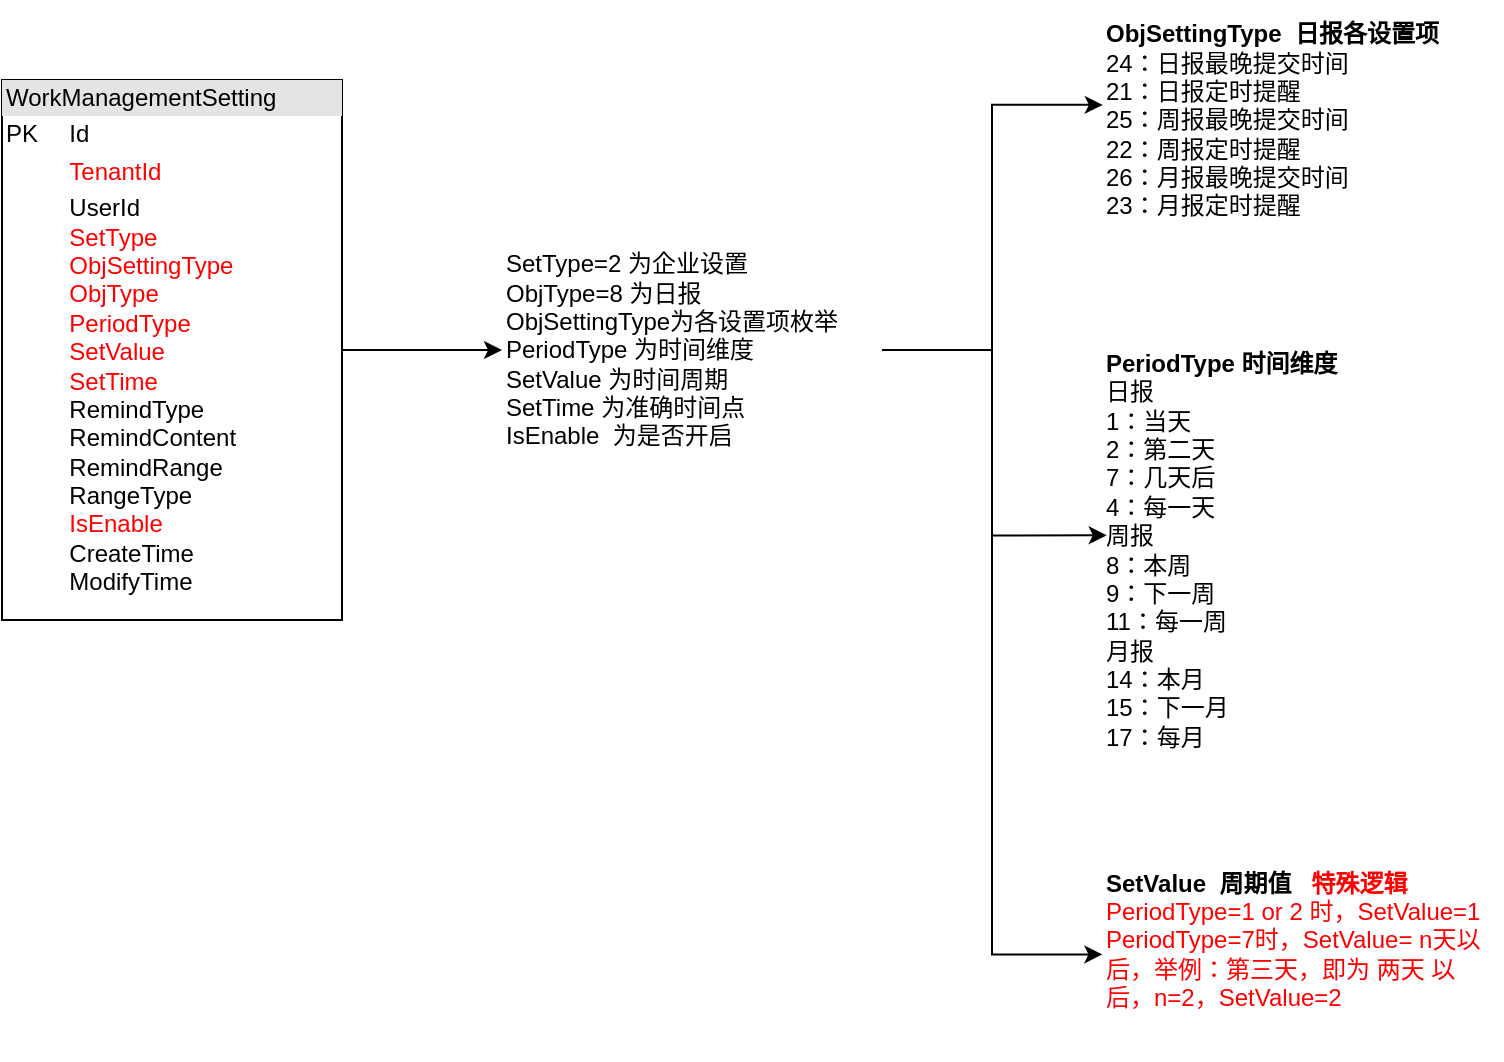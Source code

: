 <mxfile version="24.7.17">
  <diagram name="第 1 页" id="shWuY2HUWkcWStt58Jba">
    <mxGraphModel dx="1050" dy="564" grid="1" gridSize="10" guides="1" tooltips="1" connect="1" arrows="1" fold="1" page="1" pageScale="1" pageWidth="300000" pageHeight="30000" math="0" shadow="0">
      <root>
        <mxCell id="0" />
        <mxCell id="1" parent="0" />
        <mxCell id="7VeYFvIH7S3LwfYsSpzn-4" style="edgeStyle=orthogonalEdgeStyle;rounded=0;orthogonalLoop=1;jettySize=auto;html=1;entryX=0;entryY=0.5;entryDx=0;entryDy=0;" edge="1" parent="1" source="7VeYFvIH7S3LwfYsSpzn-1" target="7VeYFvIH7S3LwfYsSpzn-3">
          <mxGeometry relative="1" as="geometry" />
        </mxCell>
        <mxCell id="7VeYFvIH7S3LwfYsSpzn-1" value="&lt;div style=&quot;box-sizing:border-box;width:100%;background:#e4e4e4;padding:2px;&quot;&gt;WorkManagementSetting&lt;/div&gt;&lt;table style=&quot;width:100%;font-size:1em;&quot; cellpadding=&quot;2&quot; cellspacing=&quot;0&quot;&gt;&lt;tbody&gt;&lt;tr&gt;&lt;td&gt;PK&lt;/td&gt;&lt;td&gt;Id&lt;/td&gt;&lt;/tr&gt;&lt;tr&gt;&lt;td&gt;&lt;br&gt;&lt;/td&gt;&lt;td&gt;&lt;font color=&quot;#ff0000&quot;&gt;TenantId&lt;/font&gt;&lt;/td&gt;&lt;/tr&gt;&lt;tr&gt;&lt;td&gt;&lt;/td&gt;&lt;td&gt;UserId&lt;br&gt;&lt;font color=&quot;#ff0000&quot;&gt;SetType&lt;br&gt;ObjSettingType&lt;br&gt;ObjType&lt;br&gt;PeriodType&lt;br&gt;SetValue&lt;br&gt;SetTime&lt;/font&gt;&lt;br&gt;RemindType&lt;br&gt;RemindContent&lt;br&gt;RemindRange&lt;br&gt;RangeType&lt;br&gt;&lt;font color=&quot;#ff0000&quot;&gt;IsEnable&lt;/font&gt;&lt;br&gt;CreateTime&lt;br&gt;ModifyTime&lt;br&gt;&lt;br&gt;&lt;/td&gt;&lt;/tr&gt;&lt;/tbody&gt;&lt;/table&gt;" style="verticalAlign=top;align=left;overflow=fill;html=1;whiteSpace=wrap;" vertex="1" parent="1">
          <mxGeometry x="70" y="60" width="170" height="270" as="geometry" />
        </mxCell>
        <mxCell id="7VeYFvIH7S3LwfYsSpzn-3" value="&lt;div style=&quot;&quot;&gt;&lt;span style=&quot;background-color: initial;&quot;&gt;SetType=2 为企业设置&lt;/span&gt;&lt;/div&gt;&lt;div style=&quot;&quot;&gt;ObjType=8 为日报&lt;span style=&quot;background-color: initial;&quot;&gt;&lt;br&gt;&lt;/span&gt;&lt;/div&gt;&lt;div style=&quot;&quot;&gt;ObjSettingType为各设置项枚举&lt;/div&gt;&lt;div style=&quot;&quot;&gt;PeriodType 为时间维度&lt;/div&gt;&lt;div&gt;SetValue 为时间周期&lt;/div&gt;&lt;div&gt;SetTime 为准确时间点&lt;/div&gt;&lt;div&gt;IsEnable&amp;nbsp; 为是否开启&lt;/div&gt;" style="text;html=1;align=left;verticalAlign=middle;whiteSpace=wrap;rounded=0;strokeColor=none;" vertex="1" parent="1">
          <mxGeometry x="320" y="125" width="190" height="140" as="geometry" />
        </mxCell>
        <mxCell id="7VeYFvIH7S3LwfYsSpzn-5" value="&lt;b&gt;ObjSettingType&amp;nbsp; 日报各设置项&lt;/b&gt;&lt;div&gt;24：日报最晚提交时间&lt;/div&gt;&lt;div&gt;21：日报定时提醒&lt;/div&gt;&lt;div&gt;25：周报最晚提交时间&lt;/div&gt;&lt;div&gt;22：周报定时提醒&lt;/div&gt;&lt;div&gt;26：月报最晚提交时间&lt;/div&gt;&lt;div&gt;23：月报定时提醒&lt;/div&gt;" style="text;html=1;align=left;verticalAlign=middle;whiteSpace=wrap;rounded=0;" vertex="1" parent="1">
          <mxGeometry x="620" y="20" width="200" height="120" as="geometry" />
        </mxCell>
        <mxCell id="7VeYFvIH7S3LwfYsSpzn-6" style="edgeStyle=orthogonalEdgeStyle;rounded=0;orthogonalLoop=1;jettySize=auto;html=1;entryX=0.002;entryY=0.437;entryDx=0;entryDy=0;entryPerimeter=0;" edge="1" parent="1" source="7VeYFvIH7S3LwfYsSpzn-3" target="7VeYFvIH7S3LwfYsSpzn-5">
          <mxGeometry relative="1" as="geometry" />
        </mxCell>
        <mxCell id="7VeYFvIH7S3LwfYsSpzn-7" value="&lt;b&gt;PeriodType 时间维度&lt;/b&gt;&lt;div&gt;日报&lt;/div&gt;&lt;div&gt;1：当天&lt;/div&gt;&lt;div&gt;2：第二天&lt;/div&gt;&lt;div&gt;7：几天后&lt;/div&gt;&lt;div&gt;4：每一天&lt;/div&gt;&lt;div&gt;周报&lt;/div&gt;&lt;div&gt;8：本周&lt;/div&gt;&lt;div&gt;9：下一周&lt;/div&gt;&lt;div&gt;11：每一周&lt;/div&gt;&lt;div&gt;月报&lt;/div&gt;&lt;div&gt;14：本月&lt;/div&gt;&lt;div&gt;15：下一月&lt;/div&gt;&lt;div&gt;17：每月&lt;/div&gt;" style="text;html=1;align=left;verticalAlign=middle;whiteSpace=wrap;rounded=0;" vertex="1" parent="1">
          <mxGeometry x="620" y="190" width="170" height="210" as="geometry" />
        </mxCell>
        <mxCell id="7VeYFvIH7S3LwfYsSpzn-8" style="edgeStyle=orthogonalEdgeStyle;rounded=0;orthogonalLoop=1;jettySize=auto;html=1;entryX=0.014;entryY=0.465;entryDx=0;entryDy=0;entryPerimeter=0;" edge="1" parent="1" source="7VeYFvIH7S3LwfYsSpzn-3" target="7VeYFvIH7S3LwfYsSpzn-7">
          <mxGeometry relative="1" as="geometry" />
        </mxCell>
        <mxCell id="7VeYFvIH7S3LwfYsSpzn-9" value="&lt;b&gt;SetValue&amp;nbsp; 周期值&amp;nbsp; &amp;nbsp;&lt;font color=&quot;#ff0000&quot;&gt;特殊逻辑&lt;/font&gt;&lt;/b&gt;&lt;div&gt;&lt;font color=&quot;#ff0000&quot;&gt;PeriodType=1 or 2 时，SetValue=1&amp;nbsp;&lt;/font&gt;&lt;/div&gt;&lt;div&gt;&lt;font color=&quot;#ff0000&quot;&gt;PeriodType=7时，SetValue= n天以后，举例：第三天，即为 两天 以后，n=2，SetValue=2&lt;/font&gt;&lt;/div&gt;" style="text;html=1;align=left;verticalAlign=middle;whiteSpace=wrap;rounded=0;" vertex="1" parent="1">
          <mxGeometry x="620" y="430" width="200" height="120" as="geometry" />
        </mxCell>
        <mxCell id="7VeYFvIH7S3LwfYsSpzn-10" style="edgeStyle=orthogonalEdgeStyle;rounded=0;orthogonalLoop=1;jettySize=auto;html=1;entryX=0.001;entryY=0.56;entryDx=0;entryDy=0;entryPerimeter=0;" edge="1" parent="1" source="7VeYFvIH7S3LwfYsSpzn-3" target="7VeYFvIH7S3LwfYsSpzn-9">
          <mxGeometry relative="1" as="geometry" />
        </mxCell>
      </root>
    </mxGraphModel>
  </diagram>
</mxfile>
